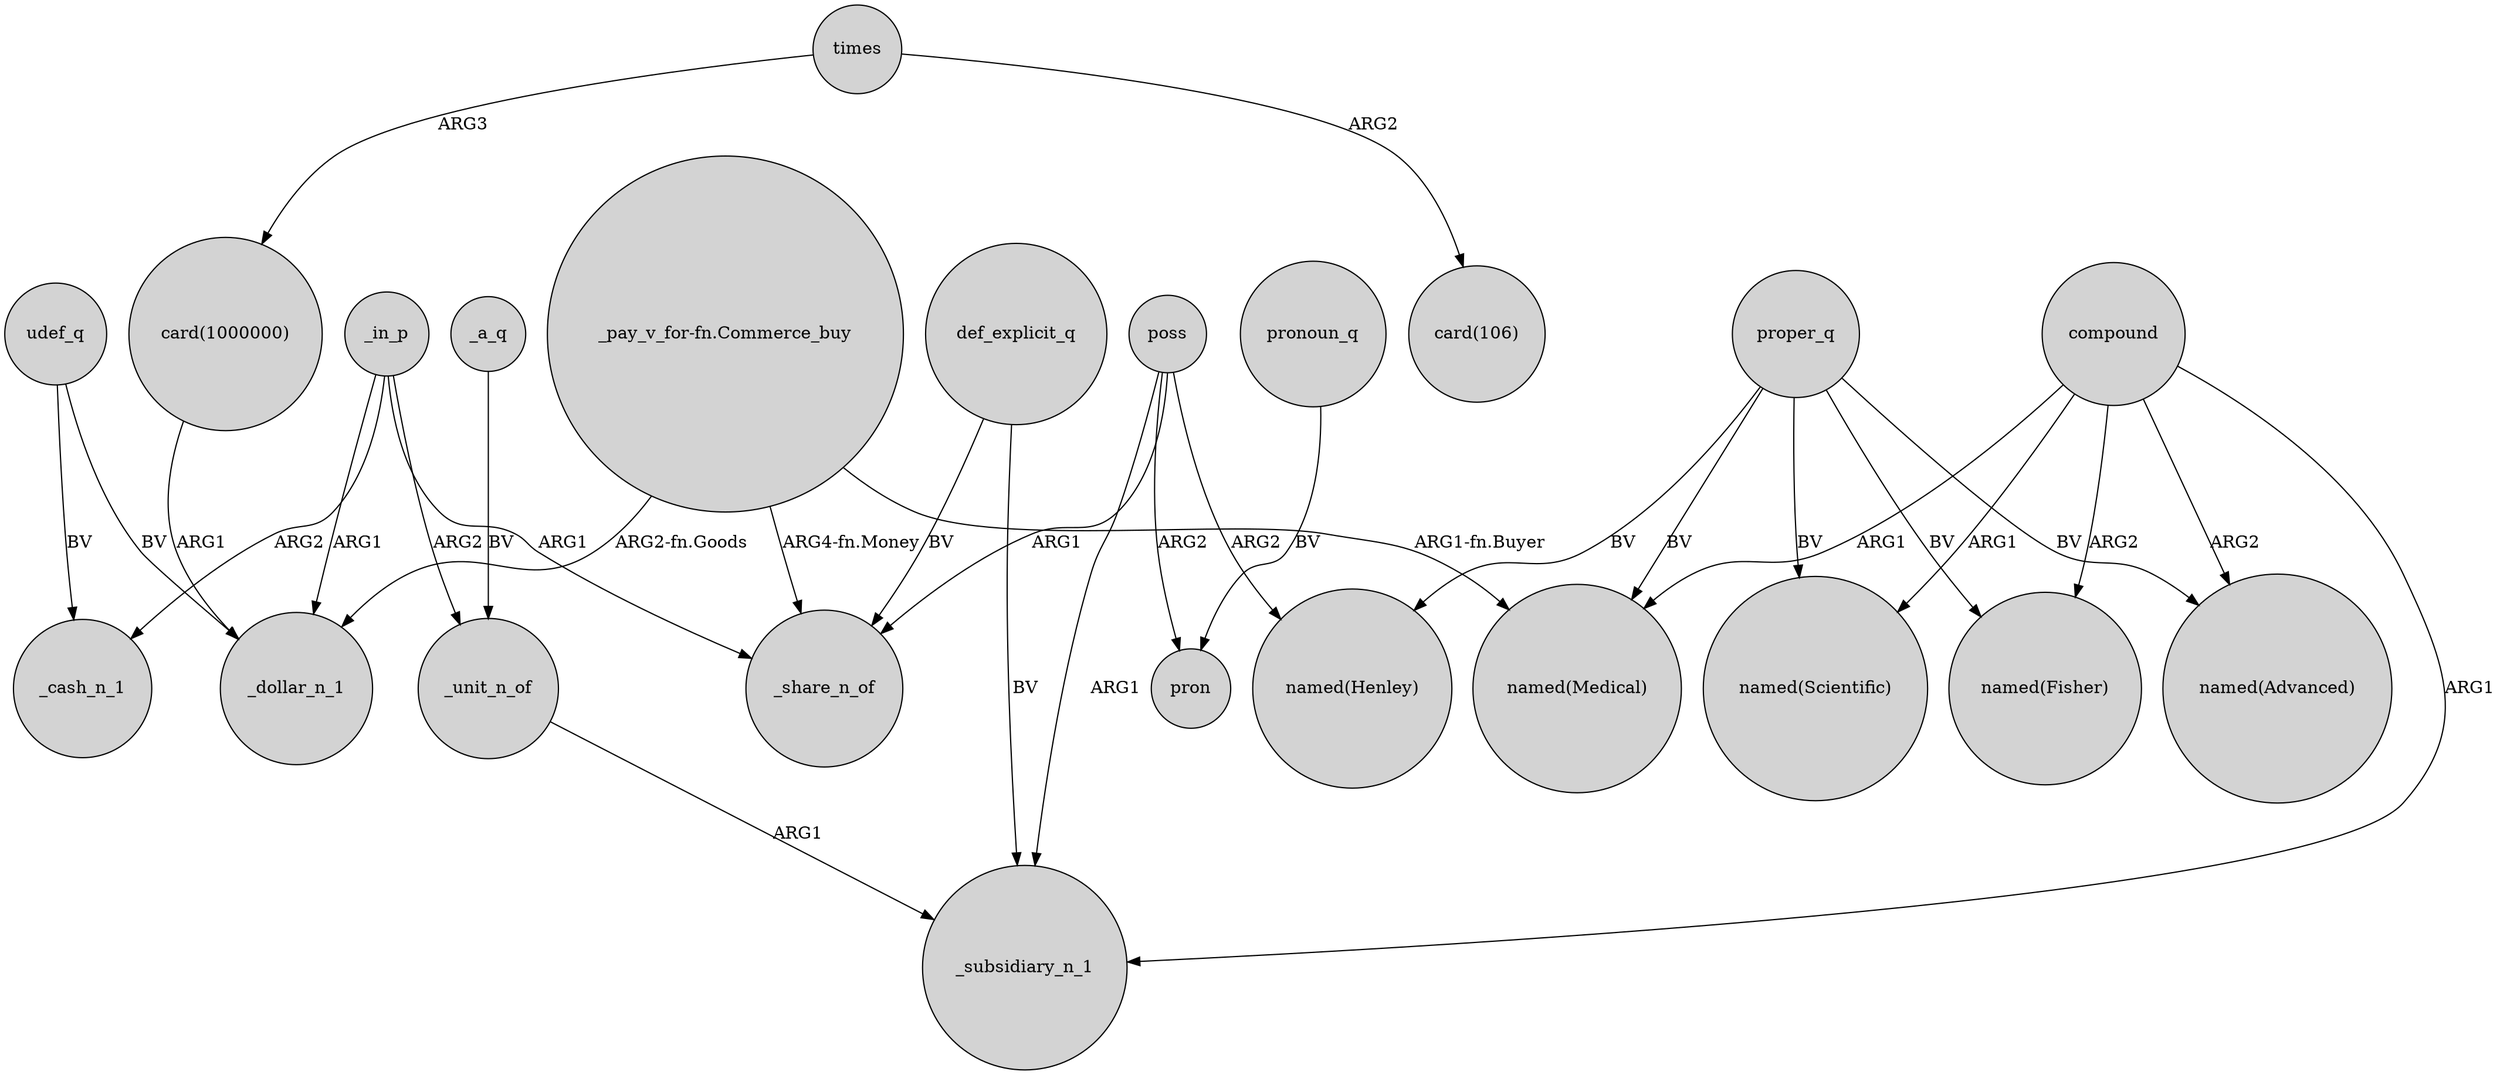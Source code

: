 digraph {
	node [shape=circle style=filled]
	udef_q -> _cash_n_1 [label=BV]
	poss -> "named(Henley)" [label=ARG2]
	_in_p -> _share_n_of [label=ARG1]
	proper_q -> "named(Henley)" [label=BV]
	times -> "card(1000000)" [label=ARG3]
	def_explicit_q -> _share_n_of [label=BV]
	proper_q -> "named(Scientific)" [label=BV]
	proper_q -> "named(Medical)" [label=BV]
	pronoun_q -> pron [label=BV]
	times -> "card(106)" [label=ARG2]
	_in_p -> _dollar_n_1 [label=ARG1]
	_in_p -> _unit_n_of [label=ARG2]
	poss -> pron [label=ARG2]
	compound -> "named(Medical)" [label=ARG1]
	proper_q -> "named(Advanced)" [label=BV]
	compound -> "named(Fisher)" [label=ARG2]
	compound -> "named(Advanced)" [label=ARG2]
	poss -> _share_n_of [label=ARG1]
	proper_q -> "named(Fisher)" [label=BV]
	udef_q -> _dollar_n_1 [label=BV]
	def_explicit_q -> _subsidiary_n_1 [label=BV]
	"card(1000000)" -> _dollar_n_1 [label=ARG1]
	poss -> _subsidiary_n_1 [label=ARG1]
	"_pay_v_for-fn.Commerce_buy" -> "named(Medical)" [label="ARG1-fn.Buyer"]
	"_pay_v_for-fn.Commerce_buy" -> _dollar_n_1 [label="ARG2-fn.Goods"]
	compound -> "named(Scientific)" [label=ARG1]
	"_pay_v_for-fn.Commerce_buy" -> _share_n_of [label="ARG4-fn.Money"]
	_in_p -> _cash_n_1 [label=ARG2]
	compound -> _subsidiary_n_1 [label=ARG1]
	_unit_n_of -> _subsidiary_n_1 [label=ARG1]
	_a_q -> _unit_n_of [label=BV]
}
